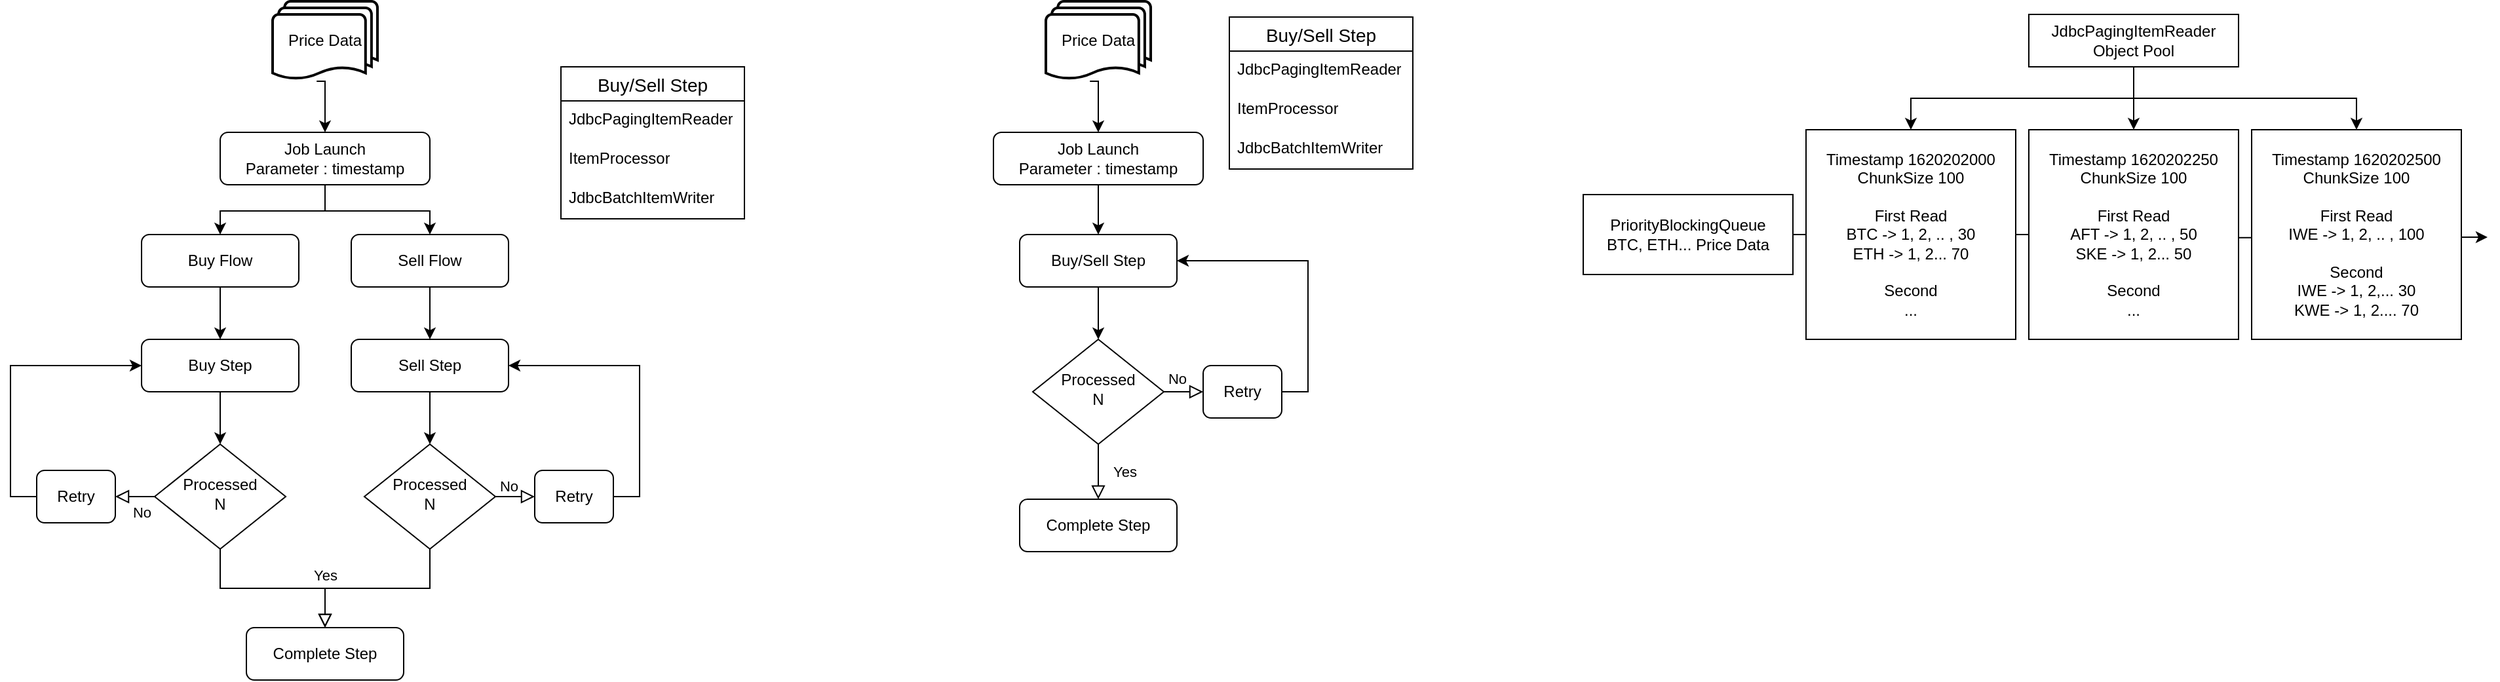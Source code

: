 <mxfile version="21.3.0" type="github">
  <diagram id="C5RBs43oDa-KdzZeNtuy" name="Page-1">
    <mxGraphModel dx="1707" dy="1652" grid="1" gridSize="10" guides="1" tooltips="1" connect="1" arrows="1" fold="1" page="1" pageScale="1" pageWidth="827" pageHeight="1169" math="0" shadow="0">
      <root>
        <mxCell id="WIyWlLk6GJQsqaUBKTNV-0" />
        <mxCell id="WIyWlLk6GJQsqaUBKTNV-1" parent="WIyWlLk6GJQsqaUBKTNV-0" />
        <mxCell id="WIyWlLk6GJQsqaUBKTNV-7" value="Complete Step" style="rounded=1;whiteSpace=wrap;html=1;fontSize=12;glass=0;strokeWidth=1;shadow=0;" parent="WIyWlLk6GJQsqaUBKTNV-1" vertex="1">
          <mxGeometry x="160" y="320" width="120" height="40" as="geometry" />
        </mxCell>
        <mxCell id="WIyWlLk6GJQsqaUBKTNV-8" value="Yes" style="rounded=0;html=1;jettySize=auto;orthogonalLoop=1;fontSize=11;endArrow=block;endFill=0;endSize=8;strokeWidth=1;shadow=0;labelBackgroundColor=none;edgeStyle=orthogonalEdgeStyle;entryX=0.5;entryY=0;entryDx=0;entryDy=0;" parent="WIyWlLk6GJQsqaUBKTNV-1" source="WIyWlLk6GJQsqaUBKTNV-10" target="WIyWlLk6GJQsqaUBKTNV-7" edge="1">
          <mxGeometry y="20" relative="1" as="geometry">
            <mxPoint as="offset" />
            <mxPoint x="280" y="328" as="targetPoint" />
          </mxGeometry>
        </mxCell>
        <mxCell id="WIyWlLk6GJQsqaUBKTNV-10" value="Processed&lt;br style=&quot;border-color: var(--border-color);&quot;&gt;N" style="rhombus;whiteSpace=wrap;html=1;shadow=0;fontFamily=Helvetica;fontSize=12;align=center;strokeWidth=1;spacing=6;spacingTop=-4;" parent="WIyWlLk6GJQsqaUBKTNV-1" vertex="1">
          <mxGeometry x="170" y="198" width="100" height="80" as="geometry" />
        </mxCell>
        <mxCell id="WIyWlLk6GJQsqaUBKTNV-12" value="Retry" style="rounded=1;whiteSpace=wrap;html=1;fontSize=12;glass=0;strokeWidth=1;shadow=0;" parent="WIyWlLk6GJQsqaUBKTNV-1" vertex="1">
          <mxGeometry x="300" y="218" width="60" height="40" as="geometry" />
        </mxCell>
        <mxCell id="LsKf2LGdQx_X42K0KCbS-1" value="Price Data" style="strokeWidth=2;html=1;shape=mxgraph.flowchart.multi-document;whiteSpace=wrap;" parent="WIyWlLk6GJQsqaUBKTNV-1" vertex="1">
          <mxGeometry x="180" y="-60" width="80" height="60" as="geometry" />
        </mxCell>
        <mxCell id="LsKf2LGdQx_X42K0KCbS-2" value="Job Launch&lt;br&gt;Parameter : timestamp" style="rounded=1;whiteSpace=wrap;html=1;fontSize=12;glass=0;strokeWidth=1;shadow=0;" parent="WIyWlLk6GJQsqaUBKTNV-1" vertex="1">
          <mxGeometry x="140" y="40" width="160" height="40" as="geometry" />
        </mxCell>
        <mxCell id="LsKf2LGdQx_X42K0KCbS-4" value="" style="edgeStyle=orthogonalEdgeStyle;rounded=0;orthogonalLoop=1;jettySize=auto;html=1;exitX=0.42;exitY=1.017;exitDx=0;exitDy=0;exitPerimeter=0;entryX=0.5;entryY=0;entryDx=0;entryDy=0;" parent="WIyWlLk6GJQsqaUBKTNV-1" source="LsKf2LGdQx_X42K0KCbS-1" target="LsKf2LGdQx_X42K0KCbS-2" edge="1">
          <mxGeometry relative="1" as="geometry">
            <mxPoint x="280" y="158" as="sourcePoint" />
            <mxPoint x="330" y="158" as="targetPoint" />
          </mxGeometry>
        </mxCell>
        <mxCell id="LsKf2LGdQx_X42K0KCbS-12" value="" style="edgeStyle=orthogonalEdgeStyle;rounded=0;orthogonalLoop=1;jettySize=auto;html=1;exitX=1;exitY=0.5;exitDx=0;exitDy=0;entryX=1;entryY=0.5;entryDx=0;entryDy=0;" parent="WIyWlLk6GJQsqaUBKTNV-1" source="WIyWlLk6GJQsqaUBKTNV-12" target="LsKf2LGdQx_X42K0KCbS-20" edge="1">
          <mxGeometry relative="1" as="geometry">
            <mxPoint x="70" y="58" as="sourcePoint" />
            <mxPoint x="70" y="98" as="targetPoint" />
          </mxGeometry>
        </mxCell>
        <mxCell id="LsKf2LGdQx_X42K0KCbS-15" value="" style="edgeStyle=orthogonalEdgeStyle;rounded=0;orthogonalLoop=1;jettySize=auto;html=1;exitX=0.5;exitY=1;exitDx=0;exitDy=0;" parent="WIyWlLk6GJQsqaUBKTNV-1" source="LsKf2LGdQx_X42K0KCbS-2" target="LsKf2LGdQx_X42K0KCbS-20" edge="1">
          <mxGeometry relative="1" as="geometry">
            <mxPoint x="230" y="50" as="sourcePoint" />
            <mxPoint x="220" y="120" as="targetPoint" />
          </mxGeometry>
        </mxCell>
        <mxCell id="LsKf2LGdQx_X42K0KCbS-18" value="No" style="rounded=0;html=1;jettySize=auto;orthogonalLoop=1;fontSize=11;endArrow=block;endFill=0;endSize=8;strokeWidth=1;shadow=0;labelBackgroundColor=none;edgeStyle=orthogonalEdgeStyle;exitX=1;exitY=0.5;exitDx=0;exitDy=0;entryX=0;entryY=0.5;entryDx=0;entryDy=0;" parent="WIyWlLk6GJQsqaUBKTNV-1" source="WIyWlLk6GJQsqaUBKTNV-10" target="WIyWlLk6GJQsqaUBKTNV-12" edge="1">
          <mxGeometry x="-0.333" y="10" relative="1" as="geometry">
            <mxPoint as="offset" />
            <mxPoint x="180" y="268" as="sourcePoint" />
            <mxPoint x="130" y="338" as="targetPoint" />
          </mxGeometry>
        </mxCell>
        <mxCell id="LsKf2LGdQx_X42K0KCbS-20" value="Buy/Sell Step" style="rounded=1;whiteSpace=wrap;html=1;fontSize=12;glass=0;strokeWidth=1;shadow=0;" parent="WIyWlLk6GJQsqaUBKTNV-1" vertex="1">
          <mxGeometry x="160" y="118" width="120" height="40" as="geometry" />
        </mxCell>
        <mxCell id="LsKf2LGdQx_X42K0KCbS-28" value="" style="edgeStyle=orthogonalEdgeStyle;rounded=0;orthogonalLoop=1;jettySize=auto;html=1;exitX=0.5;exitY=1;exitDx=0;exitDy=0;entryX=0.5;entryY=0;entryDx=0;entryDy=0;" parent="WIyWlLk6GJQsqaUBKTNV-1" source="LsKf2LGdQx_X42K0KCbS-20" target="WIyWlLk6GJQsqaUBKTNV-10" edge="1">
          <mxGeometry relative="1" as="geometry">
            <mxPoint x="-90" y="168" as="sourcePoint" />
            <mxPoint x="-90" y="228" as="targetPoint" />
          </mxGeometry>
        </mxCell>
        <mxCell id="LsKf2LGdQx_X42K0KCbS-44" value="Buy/Sell Step" style="swimlane;fontStyle=0;childLayout=stackLayout;horizontal=1;startSize=26;horizontalStack=0;resizeParent=1;resizeParentMax=0;resizeLast=0;collapsible=1;marginBottom=0;align=center;fontSize=14;" parent="WIyWlLk6GJQsqaUBKTNV-1" vertex="1">
          <mxGeometry x="320" y="-48" width="140" height="116" as="geometry" />
        </mxCell>
        <mxCell id="LsKf2LGdQx_X42K0KCbS-45" value="JdbcPagingItemReader" style="text;strokeColor=none;fillColor=none;spacingLeft=4;spacingRight=4;overflow=hidden;rotatable=0;points=[[0,0.5],[1,0.5]];portConstraint=eastwest;fontSize=12;whiteSpace=wrap;html=1;" parent="LsKf2LGdQx_X42K0KCbS-44" vertex="1">
          <mxGeometry y="26" width="140" height="30" as="geometry" />
        </mxCell>
        <mxCell id="LsKf2LGdQx_X42K0KCbS-46" value="ItemProcessor" style="text;strokeColor=none;fillColor=none;spacingLeft=4;spacingRight=4;overflow=hidden;rotatable=0;points=[[0,0.5],[1,0.5]];portConstraint=eastwest;fontSize=12;whiteSpace=wrap;html=1;" parent="LsKf2LGdQx_X42K0KCbS-44" vertex="1">
          <mxGeometry y="56" width="140" height="30" as="geometry" />
        </mxCell>
        <mxCell id="LsKf2LGdQx_X42K0KCbS-47" value="JdbcBatchItemWriter" style="text;strokeColor=none;fillColor=none;spacingLeft=4;spacingRight=4;overflow=hidden;rotatable=0;points=[[0,0.5],[1,0.5]];portConstraint=eastwest;fontSize=12;whiteSpace=wrap;html=1;" parent="LsKf2LGdQx_X42K0KCbS-44" vertex="1">
          <mxGeometry y="86" width="140" height="30" as="geometry" />
        </mxCell>
        <mxCell id="VQsy_CIKSiVEc3F5g1GO-0" value="" style="edgeStyle=orthogonalEdgeStyle;rounded=0;html=1;jettySize=auto;orthogonalLoop=1;fontSize=11;endArrow=block;endFill=0;endSize=8;strokeWidth=1;shadow=0;labelBackgroundColor=none;" parent="WIyWlLk6GJQsqaUBKTNV-1" source="VQsy_CIKSiVEc3F5g1GO-1" target="VQsy_CIKSiVEc3F5g1GO-2" edge="1">
          <mxGeometry x="0.001" y="10" relative="1" as="geometry">
            <mxPoint as="offset" />
          </mxGeometry>
        </mxCell>
        <mxCell id="VQsy_CIKSiVEc3F5g1GO-1" value="Processed&lt;br&gt;N" style="rhombus;whiteSpace=wrap;html=1;shadow=0;fontFamily=Helvetica;fontSize=12;align=center;strokeWidth=1;spacing=6;spacingTop=-4;" parent="WIyWlLk6GJQsqaUBKTNV-1" vertex="1">
          <mxGeometry x="-500" y="278" width="100" height="80" as="geometry" />
        </mxCell>
        <mxCell id="VQsy_CIKSiVEc3F5g1GO-2" value="Complete Step" style="rounded=1;whiteSpace=wrap;html=1;fontSize=12;glass=0;strokeWidth=1;shadow=0;" parent="WIyWlLk6GJQsqaUBKTNV-1" vertex="1">
          <mxGeometry x="-430" y="418" width="120" height="40" as="geometry" />
        </mxCell>
        <mxCell id="VQsy_CIKSiVEc3F5g1GO-3" value="Yes" style="rounded=0;html=1;jettySize=auto;orthogonalLoop=1;fontSize=11;endArrow=block;endFill=0;endSize=8;strokeWidth=1;shadow=0;labelBackgroundColor=none;edgeStyle=orthogonalEdgeStyle;entryX=0.5;entryY=0;entryDx=0;entryDy=0;" parent="WIyWlLk6GJQsqaUBKTNV-1" source="VQsy_CIKSiVEc3F5g1GO-4" target="VQsy_CIKSiVEc3F5g1GO-2" edge="1">
          <mxGeometry x="0.572" y="-10" relative="1" as="geometry">
            <mxPoint x="10" y="-10" as="offset" />
            <mxPoint x="-310" y="408" as="targetPoint" />
          </mxGeometry>
        </mxCell>
        <mxCell id="VQsy_CIKSiVEc3F5g1GO-4" value="Processed&lt;br style=&quot;border-color: var(--border-color);&quot;&gt;N" style="rhombus;whiteSpace=wrap;html=1;shadow=0;fontFamily=Helvetica;fontSize=12;align=center;strokeWidth=1;spacing=6;spacingTop=-4;" parent="WIyWlLk6GJQsqaUBKTNV-1" vertex="1">
          <mxGeometry x="-340" y="278" width="100" height="80" as="geometry" />
        </mxCell>
        <mxCell id="VQsy_CIKSiVEc3F5g1GO-5" value="Retry" style="rounded=1;whiteSpace=wrap;html=1;fontSize=12;glass=0;strokeWidth=1;shadow=0;" parent="WIyWlLk6GJQsqaUBKTNV-1" vertex="1">
          <mxGeometry x="-210" y="298" width="60" height="40" as="geometry" />
        </mxCell>
        <mxCell id="VQsy_CIKSiVEc3F5g1GO-6" value="Price Data" style="strokeWidth=2;html=1;shape=mxgraph.flowchart.multi-document;whiteSpace=wrap;" parent="WIyWlLk6GJQsqaUBKTNV-1" vertex="1">
          <mxGeometry x="-410" y="-60" width="80" height="60" as="geometry" />
        </mxCell>
        <mxCell id="VQsy_CIKSiVEc3F5g1GO-7" value="Job Launch&lt;br&gt;Parameter : timestamp" style="rounded=1;whiteSpace=wrap;html=1;fontSize=12;glass=0;strokeWidth=1;shadow=0;" parent="WIyWlLk6GJQsqaUBKTNV-1" vertex="1">
          <mxGeometry x="-450" y="40" width="160" height="40" as="geometry" />
        </mxCell>
        <mxCell id="VQsy_CIKSiVEc3F5g1GO-8" value="" style="edgeStyle=orthogonalEdgeStyle;rounded=0;orthogonalLoop=1;jettySize=auto;html=1;exitX=0.42;exitY=1.017;exitDx=0;exitDy=0;exitPerimeter=0;entryX=0.5;entryY=0;entryDx=0;entryDy=0;" parent="WIyWlLk6GJQsqaUBKTNV-1" source="VQsy_CIKSiVEc3F5g1GO-6" target="VQsy_CIKSiVEc3F5g1GO-7" edge="1">
          <mxGeometry relative="1" as="geometry">
            <mxPoint x="-310" y="158" as="sourcePoint" />
            <mxPoint x="-260" y="158" as="targetPoint" />
          </mxGeometry>
        </mxCell>
        <mxCell id="VQsy_CIKSiVEc3F5g1GO-9" value="" style="edgeStyle=orthogonalEdgeStyle;rounded=0;orthogonalLoop=1;jettySize=auto;html=1;exitX=0.5;exitY=1;exitDx=0;exitDy=0;entryX=0.5;entryY=0;entryDx=0;entryDy=0;" parent="WIyWlLk6GJQsqaUBKTNV-1" source="VQsy_CIKSiVEc3F5g1GO-7" target="VQsy_CIKSiVEc3F5g1GO-11" edge="1">
          <mxGeometry relative="1" as="geometry">
            <mxPoint x="-361" y="99" as="sourcePoint" />
            <mxPoint x="-360" y="138" as="targetPoint" />
          </mxGeometry>
        </mxCell>
        <mxCell id="VQsy_CIKSiVEc3F5g1GO-10" value="" style="edgeStyle=orthogonalEdgeStyle;rounded=0;orthogonalLoop=1;jettySize=auto;html=1;exitX=1;exitY=0.5;exitDx=0;exitDy=0;entryX=1;entryY=0.5;entryDx=0;entryDy=0;" parent="WIyWlLk6GJQsqaUBKTNV-1" source="VQsy_CIKSiVEc3F5g1GO-5" target="VQsy_CIKSiVEc3F5g1GO-16" edge="1">
          <mxGeometry relative="1" as="geometry">
            <mxPoint x="-440" y="138" as="sourcePoint" />
            <mxPoint x="-440" y="178" as="targetPoint" />
          </mxGeometry>
        </mxCell>
        <mxCell id="VQsy_CIKSiVEc3F5g1GO-11" value="Buy Flow" style="rounded=1;whiteSpace=wrap;html=1;fontSize=12;glass=0;strokeWidth=1;shadow=0;" parent="WIyWlLk6GJQsqaUBKTNV-1" vertex="1">
          <mxGeometry x="-510" y="118" width="120" height="40" as="geometry" />
        </mxCell>
        <mxCell id="VQsy_CIKSiVEc3F5g1GO-12" value="Sell Flow" style="rounded=1;whiteSpace=wrap;html=1;fontSize=12;glass=0;strokeWidth=1;shadow=0;" parent="WIyWlLk6GJQsqaUBKTNV-1" vertex="1">
          <mxGeometry x="-350" y="118" width="120" height="40" as="geometry" />
        </mxCell>
        <mxCell id="VQsy_CIKSiVEc3F5g1GO-13" value="" style="edgeStyle=orthogonalEdgeStyle;rounded=0;orthogonalLoop=1;jettySize=auto;html=1;exitX=0.5;exitY=1;exitDx=0;exitDy=0;" parent="WIyWlLk6GJQsqaUBKTNV-1" source="VQsy_CIKSiVEc3F5g1GO-7" target="VQsy_CIKSiVEc3F5g1GO-12" edge="1">
          <mxGeometry relative="1" as="geometry">
            <mxPoint x="-360" y="78" as="sourcePoint" />
            <mxPoint x="-500" y="178" as="targetPoint" />
          </mxGeometry>
        </mxCell>
        <mxCell id="VQsy_CIKSiVEc3F5g1GO-14" value="No" style="rounded=0;html=1;jettySize=auto;orthogonalLoop=1;fontSize=11;endArrow=block;endFill=0;endSize=8;strokeWidth=1;shadow=0;labelBackgroundColor=none;edgeStyle=orthogonalEdgeStyle;exitX=1;exitY=0.5;exitDx=0;exitDy=0;entryX=0;entryY=0.5;entryDx=0;entryDy=0;" parent="WIyWlLk6GJQsqaUBKTNV-1" source="VQsy_CIKSiVEc3F5g1GO-4" target="VQsy_CIKSiVEc3F5g1GO-5" edge="1">
          <mxGeometry x="-0.333" y="8" relative="1" as="geometry">
            <mxPoint as="offset" />
            <mxPoint x="-330" y="348" as="sourcePoint" />
            <mxPoint x="-380" y="418" as="targetPoint" />
          </mxGeometry>
        </mxCell>
        <mxCell id="VQsy_CIKSiVEc3F5g1GO-15" value="Retry" style="rounded=1;whiteSpace=wrap;html=1;fontSize=12;glass=0;strokeWidth=1;shadow=0;" parent="WIyWlLk6GJQsqaUBKTNV-1" vertex="1">
          <mxGeometry x="-590" y="298" width="60" height="40" as="geometry" />
        </mxCell>
        <mxCell id="VQsy_CIKSiVEc3F5g1GO-16" value="Sell Step" style="rounded=1;whiteSpace=wrap;html=1;fontSize=12;glass=0;strokeWidth=1;shadow=0;" parent="WIyWlLk6GJQsqaUBKTNV-1" vertex="1">
          <mxGeometry x="-350" y="198" width="120" height="40" as="geometry" />
        </mxCell>
        <mxCell id="VQsy_CIKSiVEc3F5g1GO-17" value="" style="edgeStyle=orthogonalEdgeStyle;rounded=0;orthogonalLoop=1;jettySize=auto;html=1;exitX=0.5;exitY=1;exitDx=0;exitDy=0;entryX=0.5;entryY=0;entryDx=0;entryDy=0;" parent="WIyWlLk6GJQsqaUBKTNV-1" source="VQsy_CIKSiVEc3F5g1GO-12" target="VQsy_CIKSiVEc3F5g1GO-16" edge="1">
          <mxGeometry relative="1" as="geometry">
            <mxPoint x="-440" y="78" as="sourcePoint" />
            <mxPoint x="-280" y="158" as="targetPoint" />
          </mxGeometry>
        </mxCell>
        <mxCell id="VQsy_CIKSiVEc3F5g1GO-18" value="No" style="rounded=0;html=1;jettySize=auto;orthogonalLoop=1;fontSize=11;endArrow=block;endFill=0;endSize=8;strokeWidth=1;shadow=0;labelBackgroundColor=none;edgeStyle=orthogonalEdgeStyle;exitX=0;exitY=0.5;exitDx=0;exitDy=0;entryX=1;entryY=0.5;entryDx=0;entryDy=0;" parent="WIyWlLk6GJQsqaUBKTNV-1" source="VQsy_CIKSiVEc3F5g1GO-1" target="VQsy_CIKSiVEc3F5g1GO-15" edge="1">
          <mxGeometry x="-0.333" y="12" relative="1" as="geometry">
            <mxPoint as="offset" />
            <mxPoint x="-70" y="348" as="sourcePoint" />
            <mxPoint x="-20" y="348" as="targetPoint" />
          </mxGeometry>
        </mxCell>
        <mxCell id="VQsy_CIKSiVEc3F5g1GO-19" value="Buy Step" style="rounded=1;whiteSpace=wrap;html=1;fontSize=12;glass=0;strokeWidth=1;shadow=0;" parent="WIyWlLk6GJQsqaUBKTNV-1" vertex="1">
          <mxGeometry x="-510" y="198" width="120" height="40" as="geometry" />
        </mxCell>
        <mxCell id="VQsy_CIKSiVEc3F5g1GO-20" value="" style="edgeStyle=orthogonalEdgeStyle;rounded=0;orthogonalLoop=1;jettySize=auto;html=1;exitX=0.5;exitY=1;exitDx=0;exitDy=0;entryX=0.5;entryY=0;entryDx=0;entryDy=0;" parent="WIyWlLk6GJQsqaUBKTNV-1" source="VQsy_CIKSiVEc3F5g1GO-11" target="VQsy_CIKSiVEc3F5g1GO-19" edge="1">
          <mxGeometry relative="1" as="geometry">
            <mxPoint x="100" y="378" as="sourcePoint" />
            <mxPoint x="-60" y="258" as="targetPoint" />
          </mxGeometry>
        </mxCell>
        <mxCell id="VQsy_CIKSiVEc3F5g1GO-21" value="" style="edgeStyle=orthogonalEdgeStyle;rounded=0;orthogonalLoop=1;jettySize=auto;html=1;exitX=0.5;exitY=1;exitDx=0;exitDy=0;" parent="WIyWlLk6GJQsqaUBKTNV-1" source="VQsy_CIKSiVEc3F5g1GO-19" target="VQsy_CIKSiVEc3F5g1GO-1" edge="1">
          <mxGeometry relative="1" as="geometry">
            <mxPoint x="100" y="348" as="sourcePoint" />
            <mxPoint x="-60" y="228" as="targetPoint" />
          </mxGeometry>
        </mxCell>
        <mxCell id="VQsy_CIKSiVEc3F5g1GO-22" value="" style="edgeStyle=orthogonalEdgeStyle;rounded=0;orthogonalLoop=1;jettySize=auto;html=1;exitX=0.5;exitY=1;exitDx=0;exitDy=0;entryX=0.5;entryY=0;entryDx=0;entryDy=0;" parent="WIyWlLk6GJQsqaUBKTNV-1" source="VQsy_CIKSiVEc3F5g1GO-16" target="VQsy_CIKSiVEc3F5g1GO-4" edge="1">
          <mxGeometry relative="1" as="geometry">
            <mxPoint x="-600" y="248" as="sourcePoint" />
            <mxPoint x="-600" y="308" as="targetPoint" />
          </mxGeometry>
        </mxCell>
        <mxCell id="VQsy_CIKSiVEc3F5g1GO-23" value="" style="edgeStyle=orthogonalEdgeStyle;rounded=0;orthogonalLoop=1;jettySize=auto;html=1;exitX=0;exitY=0.5;exitDx=0;exitDy=0;entryX=0;entryY=0.5;entryDx=0;entryDy=0;" parent="WIyWlLk6GJQsqaUBKTNV-1" source="VQsy_CIKSiVEc3F5g1GO-15" target="VQsy_CIKSiVEc3F5g1GO-19" edge="1">
          <mxGeometry relative="1" as="geometry">
            <mxPoint x="80" y="328" as="sourcePoint" />
            <mxPoint x="-60" y="228" as="targetPoint" />
          </mxGeometry>
        </mxCell>
        <mxCell id="VQsy_CIKSiVEc3F5g1GO-24" value="Buy/Sell Step" style="swimlane;fontStyle=0;childLayout=stackLayout;horizontal=1;startSize=26;horizontalStack=0;resizeParent=1;resizeParentMax=0;resizeLast=0;collapsible=1;marginBottom=0;align=center;fontSize=14;" parent="WIyWlLk6GJQsqaUBKTNV-1" vertex="1">
          <mxGeometry x="-190" y="-10" width="140" height="116" as="geometry" />
        </mxCell>
        <mxCell id="VQsy_CIKSiVEc3F5g1GO-25" value="JdbcPagingItemReader" style="text;strokeColor=none;fillColor=none;spacingLeft=4;spacingRight=4;overflow=hidden;rotatable=0;points=[[0,0.5],[1,0.5]];portConstraint=eastwest;fontSize=12;whiteSpace=wrap;html=1;" parent="VQsy_CIKSiVEc3F5g1GO-24" vertex="1">
          <mxGeometry y="26" width="140" height="30" as="geometry" />
        </mxCell>
        <mxCell id="VQsy_CIKSiVEc3F5g1GO-26" value="ItemProcessor" style="text;strokeColor=none;fillColor=none;spacingLeft=4;spacingRight=4;overflow=hidden;rotatable=0;points=[[0,0.5],[1,0.5]];portConstraint=eastwest;fontSize=12;whiteSpace=wrap;html=1;" parent="VQsy_CIKSiVEc3F5g1GO-24" vertex="1">
          <mxGeometry y="56" width="140" height="30" as="geometry" />
        </mxCell>
        <mxCell id="VQsy_CIKSiVEc3F5g1GO-27" value="JdbcBatchItemWriter" style="text;strokeColor=none;fillColor=none;spacingLeft=4;spacingRight=4;overflow=hidden;rotatable=0;points=[[0,0.5],[1,0.5]];portConstraint=eastwest;fontSize=12;whiteSpace=wrap;html=1;" parent="VQsy_CIKSiVEc3F5g1GO-24" vertex="1">
          <mxGeometry y="86" width="140" height="30" as="geometry" />
        </mxCell>
        <mxCell id="EuGhypwtl_ILBlWdjV9c-7" style="edgeStyle=orthogonalEdgeStyle;rounded=0;orthogonalLoop=1;jettySize=auto;html=1;exitX=0.5;exitY=1;exitDx=0;exitDy=0;entryX=0.5;entryY=0;entryDx=0;entryDy=0;" edge="1" parent="WIyWlLk6GJQsqaUBKTNV-1" source="EuGhypwtl_ILBlWdjV9c-2" target="EuGhypwtl_ILBlWdjV9c-4">
          <mxGeometry relative="1" as="geometry" />
        </mxCell>
        <mxCell id="EuGhypwtl_ILBlWdjV9c-8" style="edgeStyle=orthogonalEdgeStyle;rounded=0;orthogonalLoop=1;jettySize=auto;html=1;exitX=0.5;exitY=1;exitDx=0;exitDy=0;entryX=0.5;entryY=0;entryDx=0;entryDy=0;" edge="1" parent="WIyWlLk6GJQsqaUBKTNV-1" source="EuGhypwtl_ILBlWdjV9c-2" target="EuGhypwtl_ILBlWdjV9c-5">
          <mxGeometry relative="1" as="geometry" />
        </mxCell>
        <mxCell id="EuGhypwtl_ILBlWdjV9c-9" style="edgeStyle=orthogonalEdgeStyle;rounded=0;orthogonalLoop=1;jettySize=auto;html=1;exitX=0.5;exitY=1;exitDx=0;exitDy=0;entryX=0.5;entryY=0;entryDx=0;entryDy=0;" edge="1" parent="WIyWlLk6GJQsqaUBKTNV-1" source="EuGhypwtl_ILBlWdjV9c-2" target="EuGhypwtl_ILBlWdjV9c-6">
          <mxGeometry relative="1" as="geometry" />
        </mxCell>
        <mxCell id="EuGhypwtl_ILBlWdjV9c-2" value="JdbcPagingItemReader Object Pool" style="rounded=0;whiteSpace=wrap;html=1;" vertex="1" parent="WIyWlLk6GJQsqaUBKTNV-1">
          <mxGeometry x="930" y="-50" width="160" height="40" as="geometry" />
        </mxCell>
        <mxCell id="EuGhypwtl_ILBlWdjV9c-10" style="edgeStyle=orthogonalEdgeStyle;rounded=0;orthogonalLoop=1;jettySize=auto;html=1;exitX=1;exitY=0.5;exitDx=0;exitDy=0;" edge="1" parent="WIyWlLk6GJQsqaUBKTNV-1" source="EuGhypwtl_ILBlWdjV9c-3">
          <mxGeometry relative="1" as="geometry">
            <mxPoint x="1280" y="120" as="targetPoint" />
          </mxGeometry>
        </mxCell>
        <mxCell id="EuGhypwtl_ILBlWdjV9c-3" value="PriorityBlockingQueue&lt;br&gt;BTC, ETH... Price Data" style="rounded=0;whiteSpace=wrap;html=1;" vertex="1" parent="WIyWlLk6GJQsqaUBKTNV-1">
          <mxGeometry x="590" y="87.5" width="160" height="61" as="geometry" />
        </mxCell>
        <mxCell id="EuGhypwtl_ILBlWdjV9c-4" value="Timestamp 1620202000&lt;br&gt;ChunkSize 100&lt;br&gt;&lt;br&gt;First Read&lt;br&gt;&lt;div&gt;BTC -&amp;gt; 1, 2, .. , 30&lt;/div&gt;&lt;div&gt;ETH -&amp;gt; 1, 2... 70&lt;br&gt;&lt;br&gt;Second&lt;br&gt;...&lt;br&gt;&lt;/div&gt;" style="rounded=0;whiteSpace=wrap;html=1;" vertex="1" parent="WIyWlLk6GJQsqaUBKTNV-1">
          <mxGeometry x="760" y="38" width="160" height="160" as="geometry" />
        </mxCell>
        <mxCell id="EuGhypwtl_ILBlWdjV9c-5" value="Timestamp 1620202250&lt;br&gt;ChunkSize 100&lt;br&gt;&lt;br&gt;First Read&lt;br&gt;&lt;div&gt;AFT -&amp;gt; 1, 2, .. , 50&lt;/div&gt;&lt;div&gt;SKE -&amp;gt; 1, 2... 50&lt;br&gt;&lt;br&gt;Second&lt;br&gt;...&lt;br&gt;&lt;/div&gt;" style="rounded=0;whiteSpace=wrap;html=1;" vertex="1" parent="WIyWlLk6GJQsqaUBKTNV-1">
          <mxGeometry x="930" y="38" width="160" height="160" as="geometry" />
        </mxCell>
        <mxCell id="EuGhypwtl_ILBlWdjV9c-6" value="Timestamp 1620202500&lt;br&gt;ChunkSize 100&lt;br&gt;&lt;br&gt;First Read&lt;br&gt;&lt;div&gt;IWE -&amp;gt; 1, 2, .. , 100&lt;br&gt;&lt;br&gt;Second&lt;br&gt;IWE -&amp;gt; 1, 2,... 30&lt;br&gt;KWE -&amp;gt; 1, 2.... 70&lt;br&gt;&lt;/div&gt;" style="rounded=0;whiteSpace=wrap;html=1;" vertex="1" parent="WIyWlLk6GJQsqaUBKTNV-1">
          <mxGeometry x="1100" y="38" width="160" height="160" as="geometry" />
        </mxCell>
      </root>
    </mxGraphModel>
  </diagram>
</mxfile>
